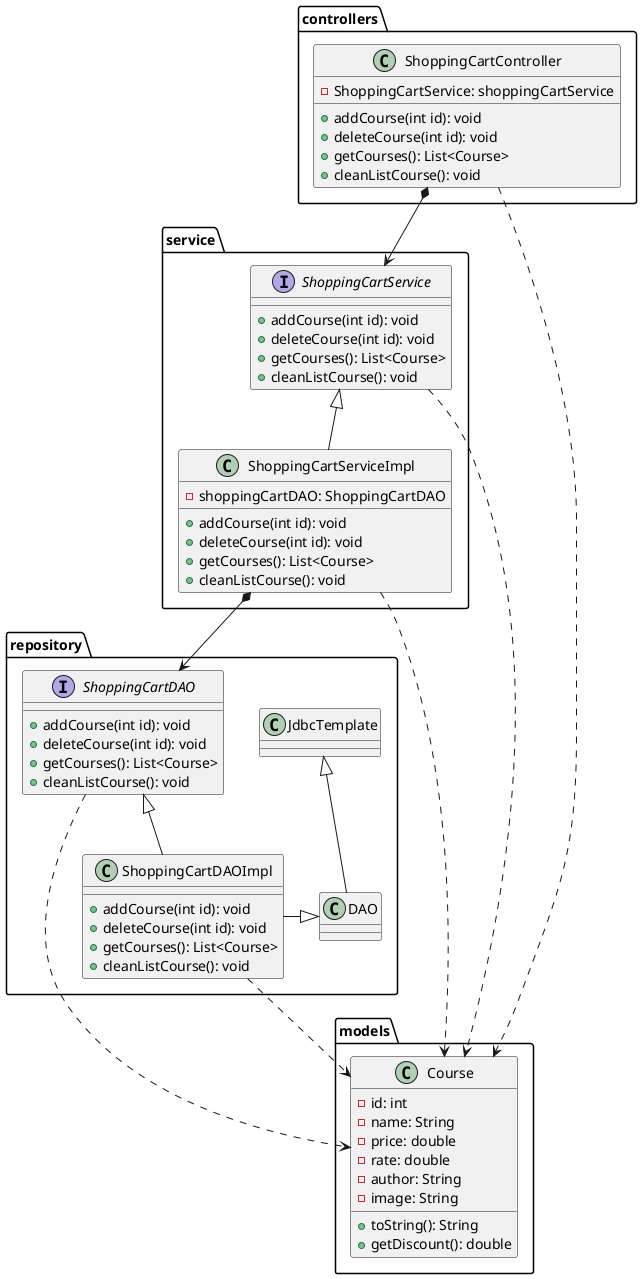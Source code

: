 @startuml ShoppingCart-JDBC
package models {
  class Course{
    - id: int
    - name: String
    - price: double
    - rate: double
    - author: String
    - image: String
    + toString(): String
    + getDiscount(): double
  }

}

package controllers {
  class ShoppingCartController {
    - ShoppingCartService: shoppingCartService
    + addCourse(int id): void
    + deleteCourse(int id): void
    + getCourses(): List<Course>
    + cleanListCourse(): void
  }
}

package service {
  interface ShoppingCartService {
    + addCourse(int id): void
    + deleteCourse(int id): void
    + getCourses(): List<Course>
    + cleanListCourse(): void
  }
  
  class ShoppingCartServiceImpl extends ShoppingCartService {
    - shoppingCartDAO: ShoppingCartDAO
    + addCourse(int id): void
    + deleteCourse(int id): void
    + getCourses(): List<Course>
    + cleanListCourse(): void
  }

}


package "repository" {
  
  interface ShoppingCartDAO {
    + addCourse(int id): void
    + deleteCourse(int id): void
    + getCourses(): List<Course>
    + cleanListCourse(): void
  }

  class DAO extends JdbcTemplate {
    
  }

  class ShoppingCartDAOImpl extends ShoppingCartDAO {
    + addCourse(int id): void
    + deleteCourse(int id): void
    + getCourses(): List<Course>
    + cleanListCourse(): void
  }

}

ShoppingCartController *--> ShoppingCartService
DAO <|- ShoppingCartDAOImpl
ShoppingCartDAO ..> Course
ShoppingCartService ..> Course
ShoppingCartDAOImpl ..> Course
ShoppingCartServiceImpl ..> Course
ShoppingCartController ..> Course
ShoppingCartServiceImpl *--> ShoppingCartDAO

@enduml

